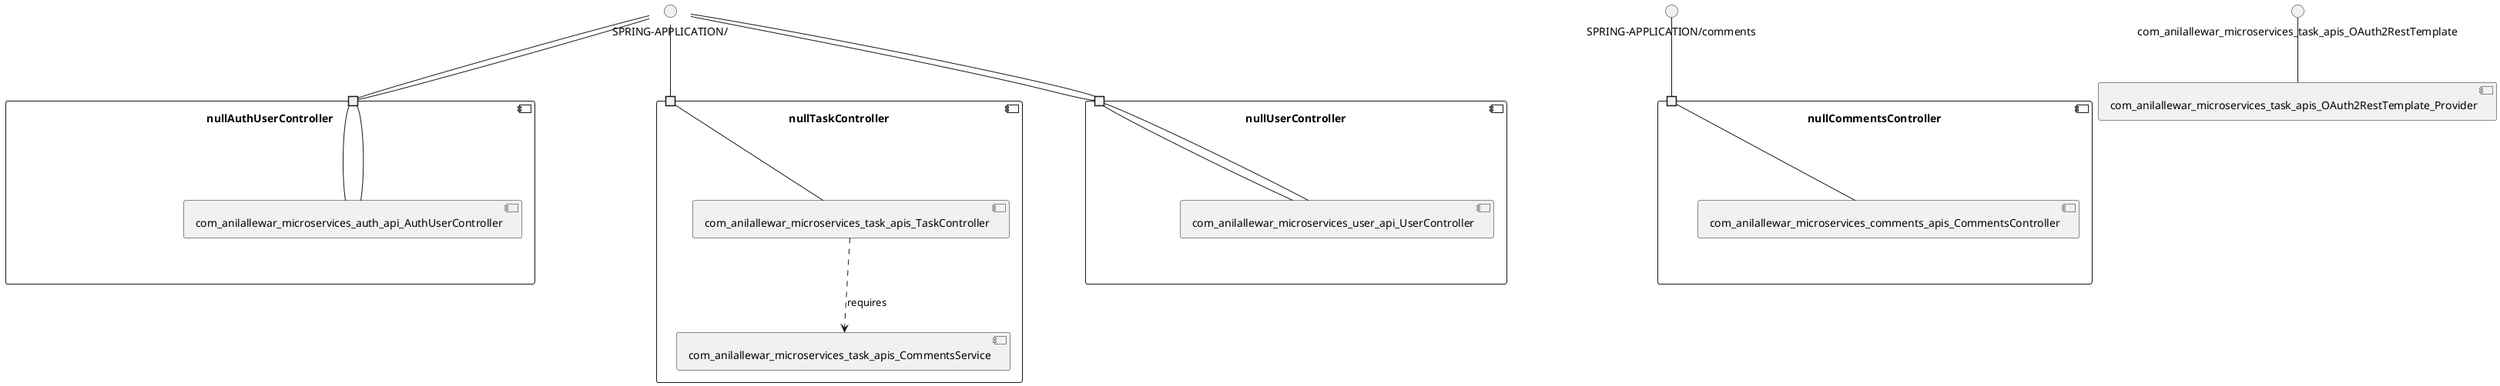@startuml
skinparam fixCircleLabelOverlapping true
component nullAuthUserController\n\n\n\n\n\nnull {
[com_anilallewar_microservices_auth_api_AuthUserController]
portin " " as AuthUserController_requires_SPRING_APPLICATION_
portin " " as AuthUserController_requires_SPRING_APPLICATION_
"AuthUserController_requires_SPRING_APPLICATION_"--[com_anilallewar_microservices_auth_api_AuthUserController]
"AuthUserController_requires_SPRING_APPLICATION_"--[com_anilallewar_microservices_auth_api_AuthUserController]
}
interface "SPRING-APPLICATION/" as interface.SPRING_APPLICATION_
interface.SPRING_APPLICATION_--"AuthUserController_requires_SPRING_APPLICATION_"
interface "SPRING-APPLICATION/" as interface.SPRING_APPLICATION_
interface.SPRING_APPLICATION_--"AuthUserController_requires_SPRING_APPLICATION_"
component nullCommentsController\n\n\n\n\n\nnull {
[com_anilallewar_microservices_comments_apis_CommentsController]
portin " " as CommentsController_requires_SPRING_APPLICATION_comments
"CommentsController_requires_SPRING_APPLICATION_comments"--[com_anilallewar_microservices_comments_apis_CommentsController]
}
interface "SPRING-APPLICATION/comments" as interface.SPRING_APPLICATION_comments
interface.SPRING_APPLICATION_comments--"CommentsController_requires_SPRING_APPLICATION_comments"
component nullTaskController\n\n\n\n\n\nnull {
[com_anilallewar_microservices_task_apis_CommentsService]
[com_anilallewar_microservices_task_apis_TaskController]
portin " " as TaskController_requires_SPRING_APPLICATION_
[com_anilallewar_microservices_task_apis_TaskController]..>[com_anilallewar_microservices_task_apis_CommentsService] : requires
"TaskController_requires_SPRING_APPLICATION_"--[com_anilallewar_microservices_task_apis_TaskController]
}
interface "SPRING-APPLICATION/" as interface.SPRING_APPLICATION_
interface.SPRING_APPLICATION_--"TaskController_requires_SPRING_APPLICATION_"
component nullUserController\n\n\n\n\n\nnull {
[com_anilallewar_microservices_user_api_UserController]
portin " " as UserController_requires_SPRING_APPLICATION_
portin " " as UserController_requires_SPRING_APPLICATION_
"UserController_requires_SPRING_APPLICATION_"--[com_anilallewar_microservices_user_api_UserController]
"UserController_requires_SPRING_APPLICATION_"--[com_anilallewar_microservices_user_api_UserController]
}
interface "SPRING-APPLICATION/" as interface.SPRING_APPLICATION_
interface.SPRING_APPLICATION_--"UserController_requires_SPRING_APPLICATION_"
interface "SPRING-APPLICATION/" as interface.SPRING_APPLICATION_
interface.SPRING_APPLICATION_--"UserController_requires_SPRING_APPLICATION_"
interface "com_anilallewar_microservices_task_apis_OAuth2RestTemplate" as interface.com_anilallewar_microservices_task_apis_OAuth2RestTemplate
interface.com_anilallewar_microservices_task_apis_OAuth2RestTemplate--[com_anilallewar_microservices_task_apis_OAuth2RestTemplate_Provider]

@enduml
